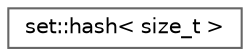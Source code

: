 digraph "类继承关系图"
{
 // LATEX_PDF_SIZE
  bgcolor="transparent";
  edge [fontname=Helvetica,fontsize=10,labelfontname=Helvetica,labelfontsize=10];
  node [fontname=Helvetica,fontsize=10,shape=box,height=0.2,width=0.4];
  rankdir="LR";
  Node0 [id="Node000000",label="set::hash\< size_t \>",height=0.2,width=0.4,color="grey40", fillcolor="white", style="filled",URL="$structset_1_1hash_3_01size__t_01_4.html",tooltip=" "];
}
